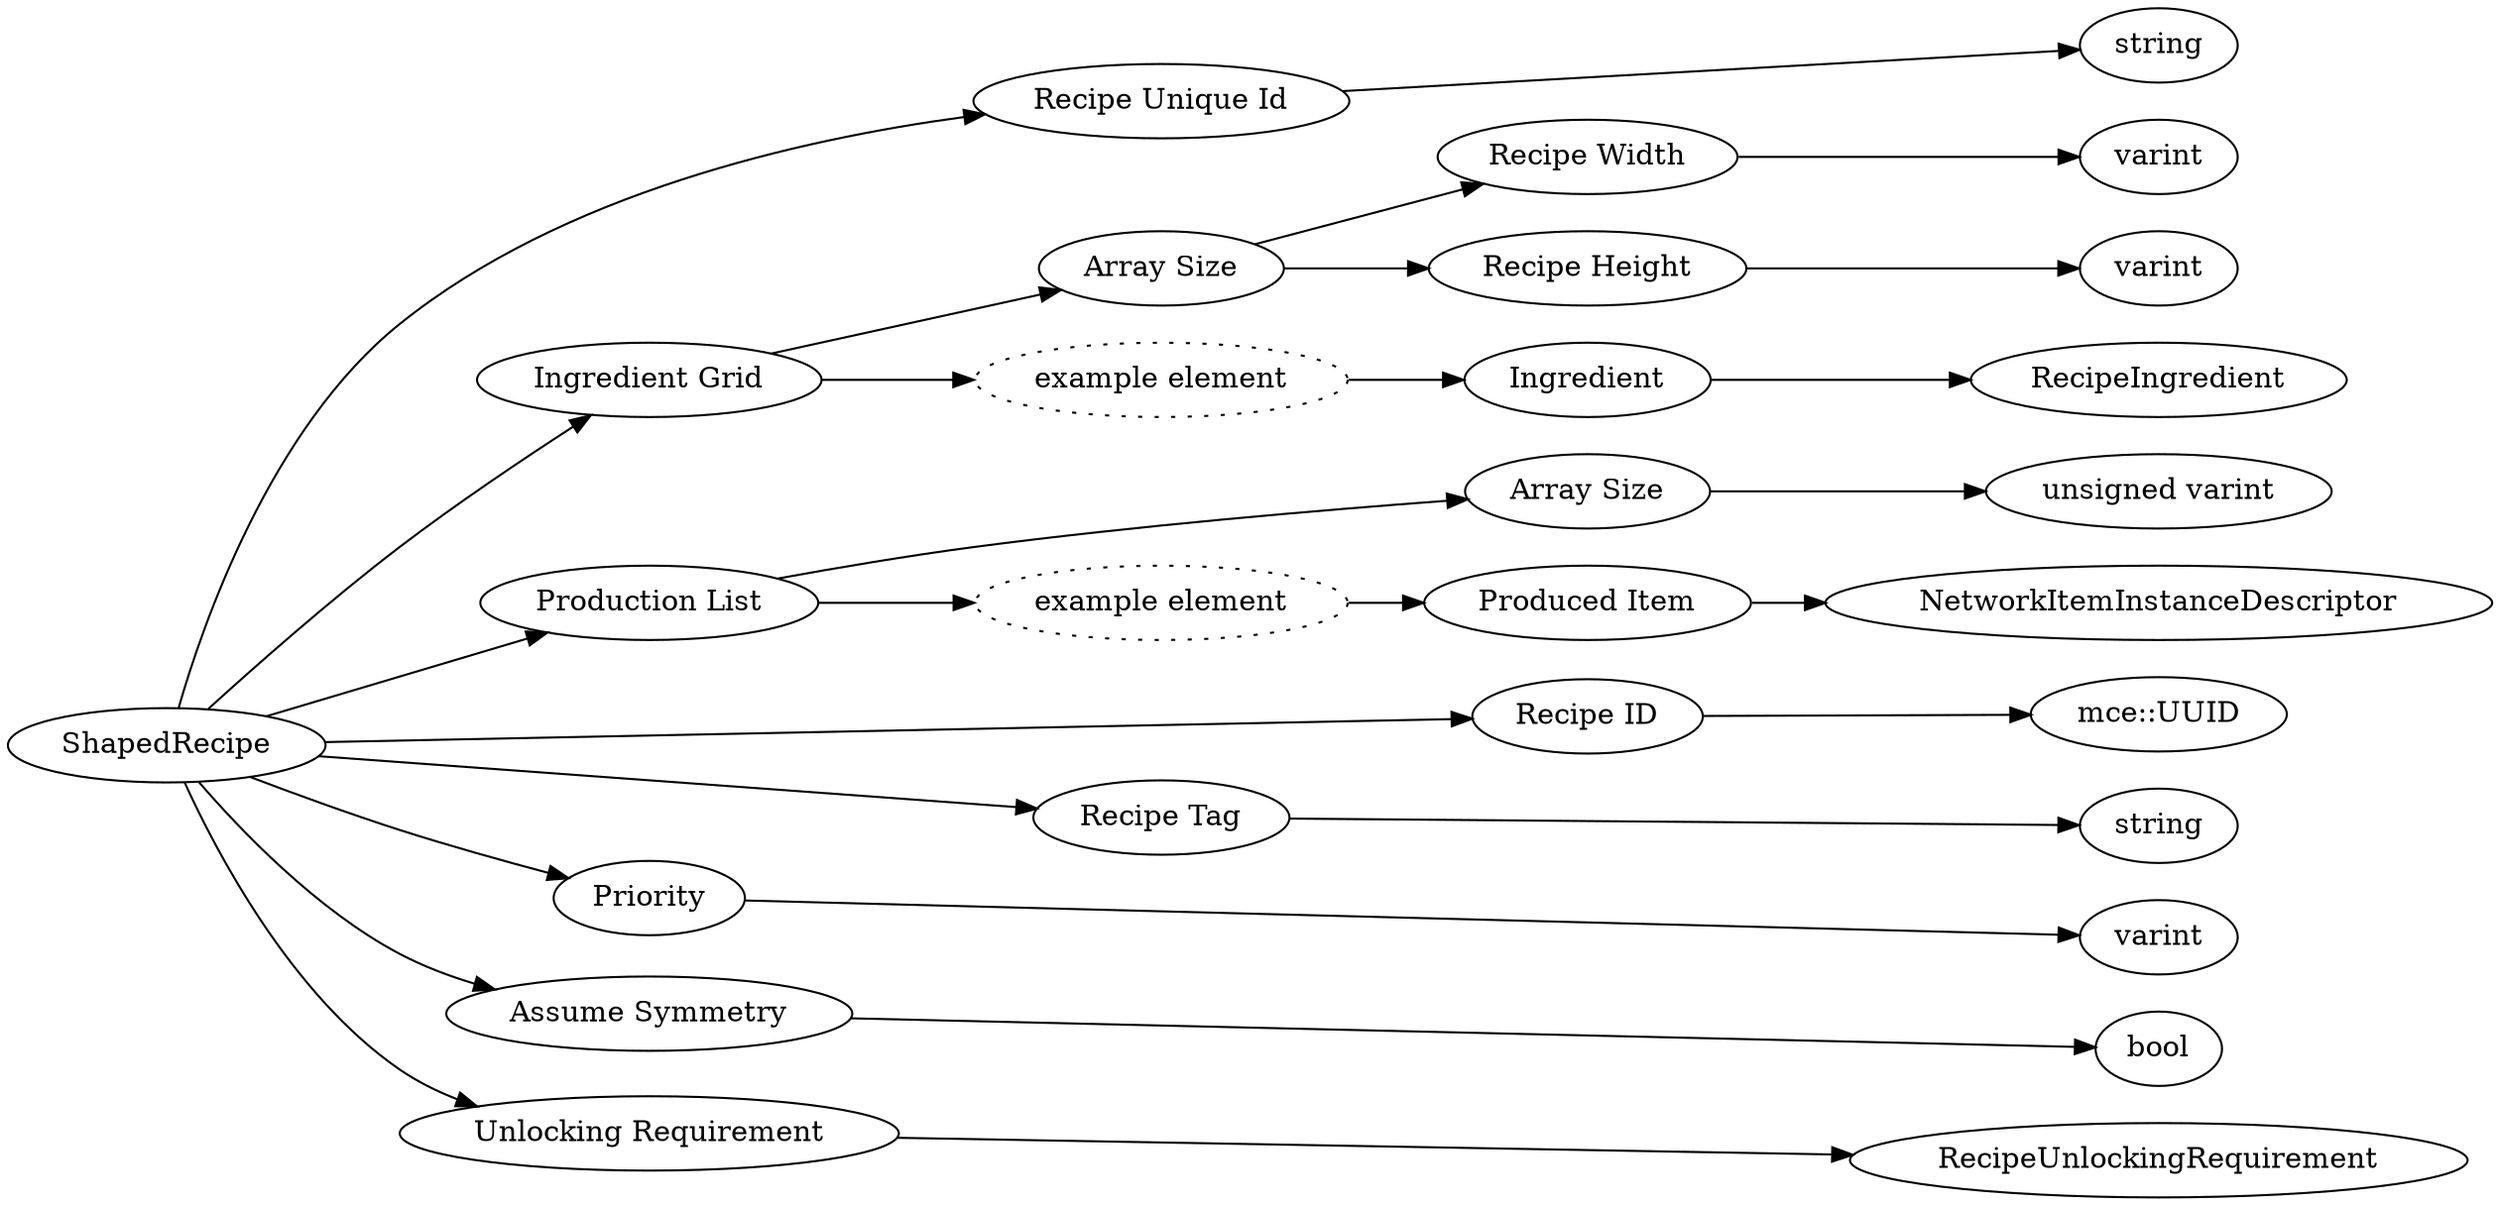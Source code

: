 digraph "ShapedRecipe" {
rankdir = LR
6
6 -> 7
7 -> 8
6 -> 9
9 -> 14
14 -> 10
10 -> 11
14 -> 12
12 -> 13
9 -> 15
15 -> 16
16 -> 17
6 -> 18
18 -> 19
19 -> 20
18 -> 21
21 -> 22
22 -> 23
6 -> 24
24 -> 25
6 -> 26
26 -> 27
6 -> 28
28 -> 29
6 -> 30
30 -> 31
6 -> 32
32 -> 33

6 [label="ShapedRecipe",comment="name: \"ShapedRecipe\", typeName: \"\", id: 6, branchId: 0, recurseId: -1, attributes: 0, notes: \"\""];
7 [label="Recipe Unique Id",comment="name: \"Recipe Unique Id\", typeName: \"\", id: 7, branchId: 0, recurseId: -1, attributes: 0, notes: \"\""];
8 [label="string",comment="name: \"string\", typeName: \"\", id: 8, branchId: 0, recurseId: -1, attributes: 512, notes: \"\""];
9 [label="Ingredient Grid",comment="name: \"Ingredient Grid\", typeName: \"\", id: 9, branchId: 0, recurseId: -1, attributes: 8, notes: \"\""];
14 [label="Array Size",comment="name: \"Array Size\", typeName: \"\", id: 14, branchId: 0, recurseId: -1, attributes: 0, notes: \"\""];
10 [label="Recipe Width",comment="name: \"Recipe Width\", typeName: \"\", id: 10, branchId: 0, recurseId: -1, attributes: 0, notes: \"\""];
11 [label="varint",comment="name: \"varint\", typeName: \"\", id: 11, branchId: 0, recurseId: -1, attributes: 512, notes: \"\""];
12 [label="Recipe Height",comment="name: \"Recipe Height\", typeName: \"\", id: 12, branchId: 0, recurseId: -1, attributes: 0, notes: \"\""];
13 [label="varint",comment="name: \"varint\", typeName: \"\", id: 13, branchId: 0, recurseId: -1, attributes: 512, notes: \"\""];
15 [label="example element",style=dotted,comment="name: \"example element\", typeName: \"\", id: 15, branchId: 0, recurseId: -1, attributes: 16, notes: \"\""];
16 [label="Ingredient",comment="name: \"Ingredient\", typeName: \"RecipeIngredient\", id: 16, branchId: 0, recurseId: -1, attributes: 256, notes: \"\""];
17 [label="RecipeIngredient",comment="name: \"RecipeIngredient\", typeName: \"\", id: 17, branchId: 0, recurseId: -1, attributes: 512, notes: \"\""];
18 [label="Production List",comment="name: \"Production List\", typeName: \"\", id: 18, branchId: 0, recurseId: -1, attributes: 8, notes: \"\""];
19 [label="Array Size",comment="name: \"Array Size\", typeName: \"\", id: 19, branchId: 0, recurseId: -1, attributes: 0, notes: \"\""];
20 [label="unsigned varint",comment="name: \"unsigned varint\", typeName: \"\", id: 20, branchId: 0, recurseId: -1, attributes: 512, notes: \"\""];
21 [label="example element",style=dotted,comment="name: \"example element\", typeName: \"\", id: 21, branchId: 0, recurseId: -1, attributes: 16, notes: \"\""];
22 [label="Produced Item",comment="name: \"Produced Item\", typeName: \"NetworkItemInstanceDescriptor\", id: 22, branchId: 0, recurseId: -1, attributes: 256, notes: \"\""];
23 [label="NetworkItemInstanceDescriptor",comment="name: \"NetworkItemInstanceDescriptor\", typeName: \"\", id: 23, branchId: 0, recurseId: -1, attributes: 512, notes: \"\""];
24 [label="Recipe ID",comment="name: \"Recipe ID\", typeName: \"mce::UUID\", id: 24, branchId: 0, recurseId: -1, attributes: 256, notes: \"\""];
25 [label="mce::UUID",comment="name: \"mce::UUID\", typeName: \"\", id: 25, branchId: 0, recurseId: -1, attributes: 512, notes: \"\""];
26 [label="Recipe Tag",comment="name: \"Recipe Tag\", typeName: \"\", id: 26, branchId: 0, recurseId: -1, attributes: 0, notes: \"Available ones: CARTOGRAPHY_TABLE, CRAFTING_TABLE, SMITHING_TABLE, STONECUTTER, FURNACE_TAG, BLAST_FURNACE_TAG, SMOKER_TAG, CAMPFIRE_TAG, SOUL_CAMPFIRE_TAG\""];
27 [label="string",comment="name: \"string\", typeName: \"\", id: 27, branchId: 0, recurseId: -1, attributes: 512, notes: \"\""];
28 [label="Priority",comment="name: \"Priority\", typeName: \"\", id: 28, branchId: 0, recurseId: -1, attributes: 0, notes: \"\""];
29 [label="varint",comment="name: \"varint\", typeName: \"\", id: 29, branchId: 0, recurseId: -1, attributes: 512, notes: \"\""];
30 [label="Assume Symmetry",comment="name: \"Assume Symmetry\", typeName: \"\", id: 30, branchId: 0, recurseId: -1, attributes: 0, notes: \"\""];
31 [label="bool",comment="name: \"bool\", typeName: \"\", id: 31, branchId: 0, recurseId: -1, attributes: 512, notes: \"\""];
32 [label="Unlocking Requirement",comment="name: \"Unlocking Requirement\", typeName: \"RecipeUnlockingRequirement\", id: 32, branchId: 0, recurseId: -1, attributes: 256, notes: \"\""];
33 [label="RecipeUnlockingRequirement",comment="name: \"RecipeUnlockingRequirement\", typeName: \"\", id: 33, branchId: 0, recurseId: -1, attributes: 512, notes: \"\""];
{ rank = max;8;11;13;17;20;23;25;27;29;31;33}

}
